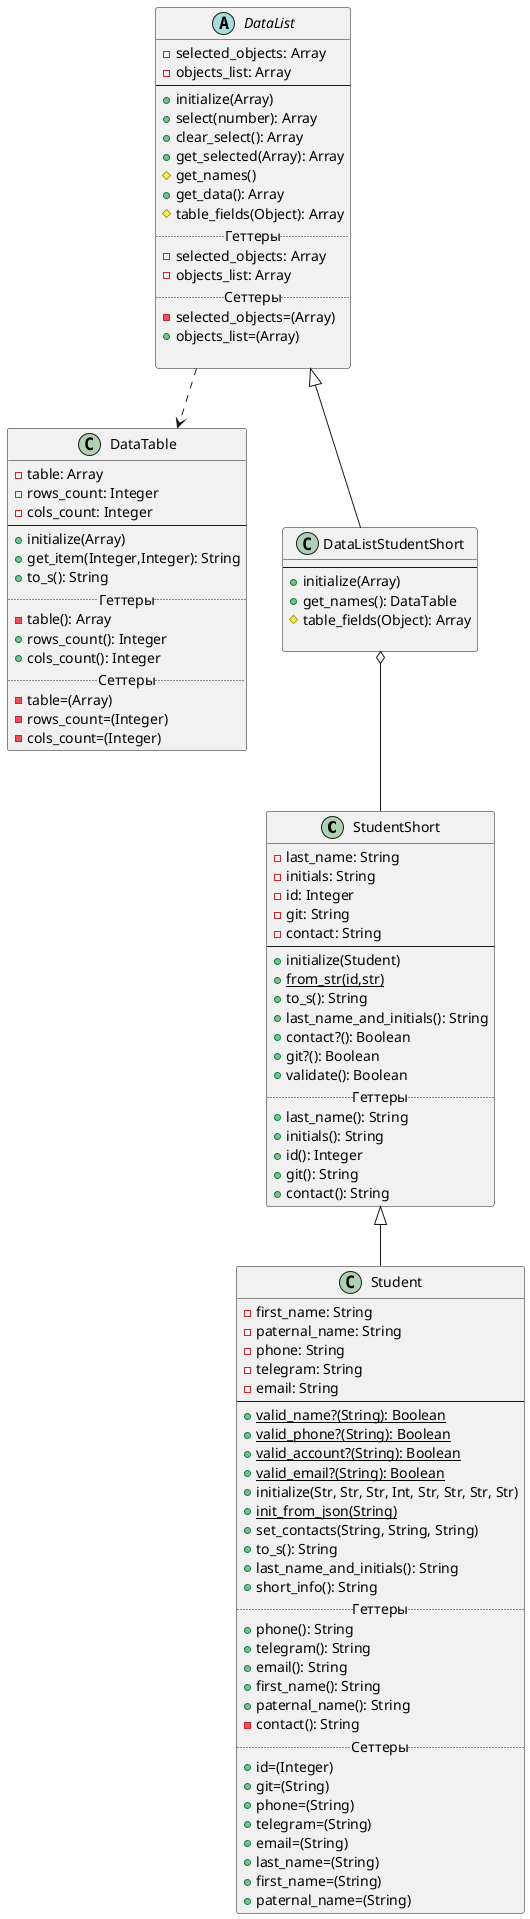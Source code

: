 @startuml
'https://plantuml.com/class-diagram

class StudentShort
{
    -last_name: String
    -initials: String
    -id: Integer
    -git: String
    -contact: String
--
    +initialize(Student)
    +{static}from_str(id,str)
    +to_s(): String
    +last_name_and_initials(): String
    +contact?(): Boolean
    +git?(): Boolean
    +validate(): Boolean
.. Геттеры ..
    +last_name(): String
    +initials(): String
    +id(): Integer
    +git(): String
    +contact(): String
}

class Student extends StudentShort {
    -first_name: String
    -paternal_name: String
    -phone: String
    -telegram: String
    -email: String
--
    +{static}valid_name?(String): Boolean
    +{static}valid_phone?(String): Boolean
    +{static}valid_account?(String): Boolean
    +{static}valid_email?(String): Boolean
    +initialize(Str, Str, Str, Int, Str, Str, Str, Str)
    +{static}init_from_json(String)
    +set_contacts(String, String, String)
    +to_s(): String
    +last_name_and_initials(): String
    +short_info(): String
    .. Геттеры ..
    +phone(): String
    +telegram(): String
    +email(): String
    +first_name(): String
    +paternal_name(): String
    -contact(): String
    .. Сеттеры ..
    +id=(Integer)
    +git=(String)
    +phone=(String)
    +telegram=(String)
    +email=(String)
    +last_name=(String)
    +first_name=(String)
    +paternal_name=(String)
}

abstract class DataList
{
    -selected_objects: Array
    -objects_list: Array
--
    +initialize(Array)
    +select(number): Array
    +clear_select(): Array
    +get_selected(Array): Array
    #get_names()
    +get_data(): Array
    #table_fields(Object): Array
    ..Геттеры..
    -selected_objects: Array
    -objects_list: Array
    ..Сеттеры..
    -selected_objects=(Array)
    +objects_list=(Array)

}
class DataTable
{
    -table: Array
    -rows_count: Integer
    -cols_count: Integer
--
    +initialize(Array)
    +get_item(Integer,Integer): String
    +to_s(): String
    ..Геттеры..
    -table(): Array
    +rows_count(): Integer
    +cols_count(): Integer
    ..Сеттеры..
    -table=(Array)
    -rows_count=(Integer)
    -cols_count=(Integer)
}

class DataListStudentShort extends DataList{
     --
     +initialize(Array)
     +get_names(): DataTable
    #table_fields(Object): Array

 }

DataList ..> DataTable

DataListStudentShort o-- StudentShort
@enduml